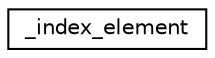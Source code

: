 digraph "Graphical Class Hierarchy"
{
  edge [fontname="Helvetica",fontsize="10",labelfontname="Helvetica",labelfontsize="10"];
  node [fontname="Helvetica",fontsize="10",shape=record];
  rankdir="LR";
  Node1 [label="_index_element",height=0.2,width=0.4,color="black", fillcolor="white", style="filled",URL="$struct__index__element.html"];
}

